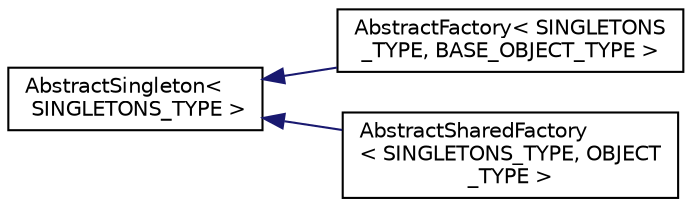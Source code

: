 digraph "Graphical Class Hierarchy"
{
  edge [fontname="Helvetica",fontsize="10",labelfontname="Helvetica",labelfontsize="10"];
  node [fontname="Helvetica",fontsize="10",shape=record];
  rankdir="LR";
  Node1 [label="AbstractSingleton\<\l SINGLETONS_TYPE \>",height=0.2,width=0.4,color="black", fillcolor="white", style="filled",URL="$class_abstract_singleton.html"];
  Node1 -> Node2 [dir="back",color="midnightblue",fontsize="10",style="solid",fontname="Helvetica"];
  Node2 [label="AbstractFactory\< SINGLETONS\l_TYPE, BASE_OBJECT_TYPE \>",height=0.2,width=0.4,color="black", fillcolor="white", style="filled",URL="$class_abstract_factory.html"];
  Node1 -> Node3 [dir="back",color="midnightblue",fontsize="10",style="solid",fontname="Helvetica"];
  Node3 [label="AbstractSharedFactory\l\< SINGLETONS_TYPE, OBJECT\l_TYPE \>",height=0.2,width=0.4,color="black", fillcolor="white", style="filled",URL="$class_abstract_shared_factory.html"];
}
